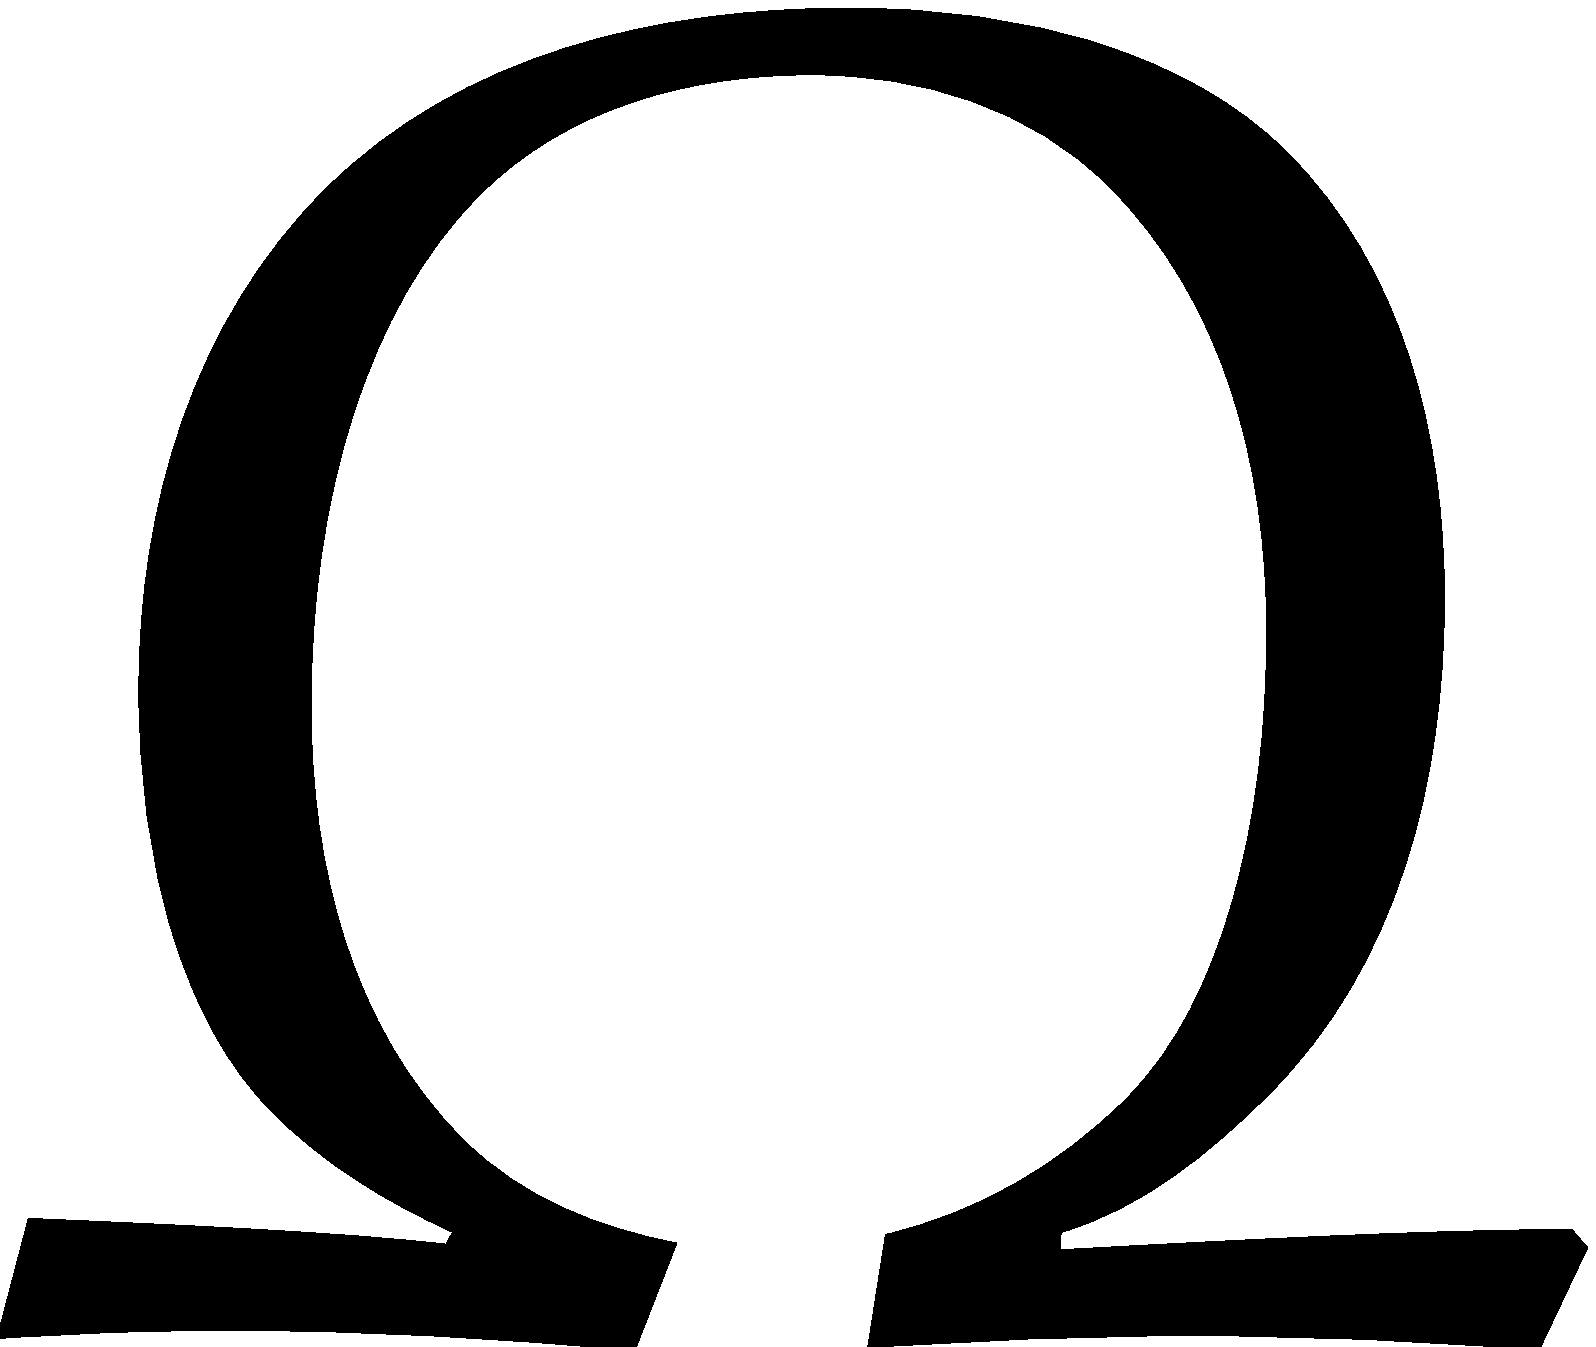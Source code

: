 % $Id: omega_logo.mp 4015 2013-01-03 16:04:18Z jr_reuter $
%
%  Copyright (C) 1999-2013 by 
%
%      Wolfgang Kilian <kilian@physik.uni-siegen.de>
%      Thorsten Ohl <ohl@physik.uni-wuerzburg.de>
%      Juergen Reuter <juergen.reuter@desy.de>
%      Christian Speckner <cnspeckn@googlemail.com>
%
%  WHIZARD is free software; you can redistribute it and/or modify it
%  under the terms of the GNU General Public License as published by 
%  the Free Software Foundation; either version 2, or (at your option)
%  any later version.
%
%  WHIZARD is distributed in the hope that it will be useful, but
%  WITHOUT ANY WARRANTY; without even the implied warranty of
%  MERCHANTABILITY or FITNESS FOR A PARTICULAR PURPOSE.  See the 
%  GNU General Public License for more details.
%
%  You should have received a copy of the GNU General Public License
%  along with this program; if not, write to the Free Software
%  Foundation, Inc., 675 Mass Ave, Cambridge, MA 02139, USA.
%
%%%%%%%%%%%%%%%%%%%%%%%%%%%%%%%%%%%%%%%%%%%%%%%%%%%%%%%%%%%%%%%%%%%%%%%%
%  These are the capital Omegas in the AMS Euler fonts,
%  adapted to Metapost.
%%%%%%%%%%%%%%%%%%%%%%%%%%%%%%%%%%%%%%%%%%%%%%%%%%%%%%%%%%%%%%%%%%%%%%%%

% These all in bitpad numbers (.001"):
     programem =      3700;     
     baseline  =     0;
     capheight =     2560;

ptsize = 700;
leftside = rightside = 0h;

if unknown xscale_factor: xscale_factor := 1; fi
h = ptsize * xscale_factor / programem;
v = ptsize / programem;

save_leftside:=leftside; save_rightside:=rightside;
def more_side(expr s_sharp) =
 leftside:=save_leftside+s_sharp; rightside:=save_rightside+s_sharp;
enddef;

% ----- Fontbegin, Charbegin -----------------------------------
% --------------------------------------------------------------

transform rot;

def charbegin(expr c,w_sharp,h_sharp,d_sharp) =
  begingroup
    beginfig(c);
      W := w_sharp*pt;
      chardx:=round(W+leftside+rightside);
      charwd:=w_sharp+leftside+rightside;    charht:=h_sharp;  chardp:=d_sharp;
      charic:=0; clearxy; clearit; clearpen;
      rot := identity;
      pair tiept[];
 enddef;

def endchar =
      % setbounds currentpicture to
      %   (0,-chardp)--(charwd,-chardp)--(charwd,charht)--(0,charht)--cycle;
    endfig;
  endgroup
enddef;

def mathcorr(expr subwidth_sharp) = % DEK
 charic:=subwidth_sharp; charwd:=charwd-charic;
enddef;

% Adjusting stems
% revised by DEK to allow highres adjustments, 11 Aug 87

vardef set_stem_round(expr slo,s,shi,clo,c,chi) =
 stem_lo:=slo*h; stem_hi:=shi*h; stem_norm:=s*h;
 curve_lo:=clo*h; curve_hi:=chi*h; curve_norm:=c*h;
  save a,b;
  a-b = round (stem_norm - curve_norm);
  a = round(.5(stem_norm + curve_norm + a - b));
  stem_norm_corr := a-stem_norm; % a is normal stem width in pixels
  curve_norm_corr := b-curve_norm; % b is normal curve width in pixels
enddef;

def no_stem_round = set_stem_round(-1,-1,-1,-1,-1,-1) enddef;
no_stem_round; % default is to do ordinary rounding

% The |stem_round| macro rounds its argument, forcing numbers that look like
% stem widths to round near to |stem_norm|, and similarly forcing vertical curve
% weights to round near to |curve_norm|.

def stem_round primary w = if w<0: -stem_rnd(-w) else: stem_rnd(w) fi enddef;

def stem_rnd(expr w) =
    round(w
    if (stem_lo<=w) and (w<=stem_hi): +stem_norm_corr
    elseif (curve_lo<=w) and (w<=curve_hi): +curve_norm_corr
    fi)
enddef;

% Filling cyclic paths with step width adjustment and rounding

% Before calling the |adj_fill| macro, the user should set up an
% array |t[]| and a nonnegative integer |n| so that |t[1]| through |t[n]|
% are time values on some cyclic path |p|.  It should be true that |t[i]<t[j]|
% whenever |i<j|.  Also |t[n]-t[1]| should be less than the length of |p|.
% The |adj_fill| macro takes four lists of time values given as indices into
% the |t| array.  The avoids the necessity of writing \MF\ macros to sort
% the time values.
% Groups of paths are allowed to have points ``tied together.''  This is
% implemented by saving coordinates in a special array of type |pair|
% called |tiept|.  If a path contains a point that is tied to a point in
% an already computed path, then the adjusted coordinates of that point will
% be saved in the |tiept| array.  This array should be made unknown before
% starting a new group of paths; e.g., in |beginchar|.


% Make |y'a| and |y'b| rounded versions of |y.a| and |y.b|, so that
% |y'a-y'b| is as close as possible to |y.a-y.b|.
% If a time value is given as both fixed and vertical or horizontal then
% |y'a| or |y'b| or both may already be known.  Then we just round what
% we can.

vardef rnd_pr_y(suffix a, b) =
  if known y'a: if unknown y'b: y'b-y'a=round(y.b-y.a); fi
  elseif known y'b: y'b-y'a=round(y.b-y.a);
  else:
    y'a-y'b = round(y.a-y.b);
    y'a = round(.5(y.a + y.b + y'a - y'b));
  fi
enddef;

% Rounding |x| coordinates is similar except we use the special |stem_round|
% routine.

vardef rnd_pr_x(suffix a, b) =
% use the next line if you want to see what channel settings are reasonable
% (also set tracingtitles:=1 in such a case)
% message decimal t.a&","&decimal t.b&":"&decimal((x.b-x.a)/h);
  if known x'a: if unknown x'b: x'b-x'a=stem_round(x.b-x.a); fi
  elseif known x'b: x'b-x'a=stem_round(x.b-x.a);
  else:
    x'a-x'b = stem_round(x.a-x.b);
    x'a = round(.5(x.a + x.b + x'a - x'b));
  fi
enddef;



% Set up a transform |curtx=tx.a| that takes |x.a| into |x'a| and |x.b|
% into |x'b| without slanting or changing $y$-components.

vardef set_tx(suffix a,b) =
  save u,v;
  xypart tx.a = yxpart tx.a = 0;
  (x.a,0) transformed tx.a = (x'a,0);
  (u,v) = (x.b,1) transformed tx.a - (x'b,1);
  if known u: xxpart tx.a = yypart tx.a = 1;
        else: (u,v)=origin;
  fi
  curtx := tx.a
enddef;


% Set up a transform |curty=ty.a| that takes |y.a| into |y'a| and |y.b|
% into |y'b| without slanting or changing $x$-components.

vardef set_ty(suffix a,b) =
  save u,v;
  xypart ty.a = yxpart ty.a = 0;
  (0,y.a) transformed ty.a = (0,y'a);
  (u,v) = (1,y.b) transformed ty.a - (1,y'b);
  if known v: xxpart ty.a = yypart ty.a = 1;
        else: (u,v)=origin;
  fi
  curty := ty.a
enddef;


% The following macros ensure that |x'i| or |y'i| agree with the current
% transform.  It is important that this be done for all relevant |i| each
% time |set_tx| or |set_ty| is called.  Since some points may be tied to
% others, this can affect which |x'j| and |y'j| are known.  Future calls to
% |set_tx| and |set_ty| should be based on the most up to date possible
% information.

vardef yset@# = (0,y'@#) = (0,y@#) transformed curty; enddef;
vardef xset@# = (x'@#,0) = (x@#,0) transformed curtx; enddef;


% Apply |set_txy| to each pair indices |a,b| such that |xy'[a]| and |xy'[b]|
% are known, but |xy'[c] is unknown for all |c| between |a| and |b|.
% This leaves the appropriate initial transformation in |curtx| or |curty|.
% The |xyset| parameter is either |xset| or |yset| as explained above.

vardef set_trans(suffix xy, set_txy, xyset) =
  save previ, firsti;
  for i=1 upto n: if known xy'[i]:
      if known firsti:
     set_txy([previ], [i]);
     for j=previ+1 upto i-1: xyset[j]; endfor
      else: firsti = i;
      fi
      previ := i;
  fi endfor     
  if known firsti:
    for i=1 upto firsti: if known xy'[i]:
      set_txy([previ], [i]);
      if previ>=firsti:
     for j=previ+1 upto n: xyset[j]; endfor
     for j=1 upto i-1: xyset[j]; endfor
      else:
     for j=previ+1 upto i-1: xyset[j]; endfor
      fi
      previ:=i;
    fi endfor
  else:
    for i=1 upto n: xyset[i]; endfor
  fi
enddef;



% Return the transformed $i$th segement of |p_path| as defined by the time
% values in |t[]|, updating |curtx| and |curty| if appropriate.

vardef new_seg(expr i) =
  save p; path p;
  if known tx[i]: curtx:=tx[i]; fi
  if known ty[i]: curty:=ty[i]; fi
  p = subpath (t[i],t[i+1]) of p_path transformed (curtx transformed curty);
  p
enddef;



% The following macros are used only when |t| entries are readjusted:


% Find the first time on the path |p| where the direction is |dir| or |-dir|.

def extremetime expr dir of p =
  begingroup save a,b;
  a = directiontime dir of p; if a<0: a:=infinity; fi
  b = directiontime -dir of p; if b<0: b:=infinity; fi
  if a<b: a else: b fi
  endgroup
enddef;


% Adjust the time value |tt| to the nearest time when the direction of |p_path|
% is |dir| or |-dir|.

vardef adj_t(suffix tt)(expr dir) =
  save p, a, b; path p;
  p = subpath (tt,tt+nn) of p_path & cycle;
  a = extremetime dir of p;
  a := if a<1: a[tt,floor tt+1] else: a+floor tt fi;
  b = extremetime dir of reverse p;
  b := if b<1: b[tt,ceiling tt-1] else: ceiling tt - b fi;
  tt := if b+a>2tt: b else: a fi;
enddef;


% Issue an error message when |t[i]>t[i+1]| after the above adjustment process.

vardef bad_order(expr i) =
  initerim showstopping:=0;
  show t[i], t[i+1];
  errmessage "Adjusted t entries "&decimal i&" and "&decimal(i+1)
          &" are out of order. (See above)";
enddef;


% The |adj_fill| macro performs the entire adjustment and filling based on
% the following parameters: a list |tfx| of |t| indices for points whose
% $x$-coordinates should not be moved during the adjustment process, a similar
% list |tfy| for $y$-coordinates, a list of pairs $(i,j)$ where $i$ is a |t|
% index and |tiept[j]| is the corresponding tie point, lists |tv| and |th| of
% pairs of |t| indices that correspond to opposite sides of vertical and
% horizontal strokes, and finally a cyclic path |p|.  (Note the scaling by |h|
% and |v|.)

vardef adj_fill@#(text tfx, tfy, tie, tv, th)(expr p) =
% message str@#; % that's for use with the stem-round message above
  save p_path, nn, x, y, tx, ty, curtx, curty;
  path p_path, p_path';
  transform tx[], ty[], curtx, curty;
  p_path = p transformed (identity xscaled h yscaled v transformed rot);
  nn = length p_path;
    forsuffixes i=tfx: x.fix.i=1; endfor          % Prepare for |adj_t| calls.
    forsuffixes i=tfy: y.fix.i=1; endfor
    for w=1 tv: if pair w: (x.fix[xpart w],x.fix[ypart w]) = (1,1); fi endfor
    for w=1 th: if pair w: (y.fix[xpart w],y.fix[ypart w]) = (1,1); fi endfor
    for i=1 upto n:
      if t[i]>floor t[i]:
     if unknown x.fix[i]: adj_t(t[i],right); fi
     if unknown y.fix[i]: adj_t(t[i],up); fi
      fi
    endfor
    t[n+1] := t1+nn;
    for i=1 upto n: if t[i]>t[i+1]: bad_order(i); fi endfor
  for i=1 upto n: z[i] = point t[i] of p_path; endfor
  forsuffixes i=tfx: x'i =x.i; endfor
  forsuffixes i=tfy: y'i =y.i; endfor
  for w=1 tie: if pair w: z'[xpart w] = tiept[ypart w]; fi endfor
  for w=1 tv: if pair w: rnd_pr_x([xpart w], [ypart w]); fi endfor
  for w=1 th: if pair w: rnd_pr_y([xpart w], [ypart w]); fi endfor
  curtx=curty=identity;
  set_trans(x, set_tx, xset);
  set_trans(y, set_ty, yset);
  p_path' = if n=0: p_path else:
              for i=1 upto n: new_seg(i)-- endfor cycle
         fi;
  begingroup save currenttransform;
  transform currenttransform; currenttransform:=identity;
  if known fillwhite:
     draw p_path' withpen pencircle scaled 4;     % was scaled 2
  else:
    begingroup save pic;               % Now fill
    picture pic;
    pic=currentpicture;
    currentpicture:=nullpicture;
    fill p_path';
    % cull currentpicture dropping origin;
    addto currentpicture also pic;
    endgroup;
  fi
  endgroup;
enddef;

% UPPERCASE GREEK CHARACTERS
set_stem_round(270,290,320,321,335,367); % DEK
more_side(100h);
%upper case Omega     

charbegin( 1, 3042h, capheight*v, baseline );
n := 13;
t1 := 2;
t2 := 5;
t3 := 8;
t4 := 10;
t5 := 13;
t6 := 14;
t7 := 16.36;
t8 := 18;
t9 := 20;
t10 := 23;
t11 := 25;
t12 := 29;
t13 := 29.48;

adj_fill.A(1, 5, 8, 12)                    % fixed x points
     ()                         % fixed y points
     ()                         % tied points
     ((4,9), (2,11))                    % verticals
     ((6,7), (3,10), (1,13))               % horizontals
     ((3021,188){-30,35}...{-30,35}          % 0
      (2991,223){-1,0}...{-738,-41}          % 1
      (2018,184){1,33}...{1,33}          % 2
      (2019,217){564,169}...               % 3
      (2412,479){1,1}...               % 4
      (2746,1425){0,1}...               % 5
      (2446,2275){-1,1}...               % 6
      (2098,2478){-833,274}...          % *7
      (1613,2549){-1,0}...               % 8
      (617,2203){-1,-1}...               % 9
      (263,1251){0,-1}...               % 10
      (330,776){256,-808}...               % *11
      (519,443){1,-1}...{627,-285}          % 12
      (861,216){-12,-23}...{-12,-23}          % 13
      (849,193){-248,29}...{-555,24}          % 14
      (54,242)--                    % 15
      (-6,14){701,52}...{356,-33}          % 16
      (1208,-9){80,205}...{80,205}          % 17
      (1288,196){-787,148}...          % 18
      (880,393){-1,1}...               % 19
      (590,1217){0,1}...               % 20
      (674,1784){322,975}...               % *21
      (912,2192){1,1}...               % 22
      (1543,2420){1,0}...               % 23
      (2110,2208){1,-1}...               % 24
      (2411,1362){0,-1}...               % 25
      (2341,830){-268,-893}...          % *26
      (2143,469){-1,-1}...{-469,-109}     % 27
      (1685,211){-34,-216}...{-34,-216}     % 28
      (1651,-5){676,50}...{317,-26}          % 29
      (2929,-9)--cycle);               % 30

endchar;

charbegin( 2, 3026h, capheight*v, baseline );
n := 12;
t1 := 1;
t2 := 4;
t3 := 7;
t4 := 10;
t5 := 12;
t6 := 16;
t7 := 18;
t8 := 20;
t9 := 22;
t10 := 24;
t11 := 28;
t12 := 29;

adj_fill.A(1, 5, 7, 11)                    % fixed x points
     ()                         % fixed y points
     ()                         % tied points
     ((4,8), (2,10))                    % verticals
     ((5,6), (3,9), (1,12))               % horizontals
     ((3022,390){-1,0}...{-748,-44}          % 0
      (1980,344){5,35}...{5,35}          % 1
      (1985,379){398,51}...               % 2
      (2497,669){1,1}...               % 3
      (2781,1461){0,1}...               % 4
      (2503,2284){-1,1}...               % 5
      (2111,2510){-944,305}...          % *6
      (1559,2589){-1,0}...               % 7
      (972,2506){-1000,-319}...          % *8
      (559,2270){-1,-1}...               % 9
      (227,1425){0,-1}...{609,-202}          % 10
      (971,375){5,-21}...{5,-21}          % 11
      (976,354){-1,0}...{-605,55}          % 12
      (82,405)--                    % 13
      (-12,53){21,-42}...{21,-42}          % 14
      (9,11){680,37}...               % 15
      (604,30){1,0}...{315,-24}          % 16
      (1213,11){109,342}...{109,342}          % 17
      (1322,353){-12,4}...               % 18
      (880,728){-611,1027}...          % *19
      (711,1380){0,1}...               % 20
      (1007,2264){1,1}...               % 21
      (1525,2439){1,0}...               % 22
      (2007,2269){1,-1}...               % 23
      (2309,1401){0,-1}...               % 24
      (2247,906){-240,-825}...          % *25
      (2069,576){-1,-1}...{-501,-131}     % 26
      (1682,349){-88,-352}...{-88,-352}     % 27
      (1594,-3){648,52}...               % 28
      (2286,20){1,0}...{274,-19}          % 29
      (2900,-17)--cycle);               % 30

  endchar;

% UPPER CASE DUBBAYA
more_side(200h);
charbegin( 3, 3658h, capheight*v, baseline );

n := 13;
t1 := 0;
t2 := 3;
t3 := 4;
t4 := 6;
t5 := 9;
t6 := 11;
t7 := 12;
t8 := 13;
t9 := 18;
t10 := 21;
t11 := 24;
t12 := 26;
t13 := 27;

adj_fill.A(3, 12)                    % fixed x points
     (1, 13)                         % fixed y points
     ((1,1), (13,1))                    % tied points
     ((6,7))                         % verticals
     ((7,8), (5,9), (4,10), (2,11))          % horizontals
     ((3822,2548){-298,-50}...{-298,-50}     % 0
      (3524,2498){-247,-428}...          % 1
      (2574,539){-269,-585}...{-30,-28}     % 2
      (2544,511){-41,49}...               % 3
      (2503,560){-110,499}...{-117,780}     % 4
      (2144,2529){-26,24}...{-26,24}          % 5
      (2118,2553){-283,-108}...{-283,-108}     % 6
      (1835,2445){-185,-535}...          % 7
      (1025,597){-144,-306}...{-30,-15}     % 8
      (995,582){-23,22}...               % 9
      (972,604){-52,237}...{-146,781}     % 10
      (555,2549){-606,-11}...{-606,-11}     % 11
      (-51,2538)--                    % 12
      (-44,2423){414,-111}...          % 13
      (122,2375){264,-74}...               % 14
      (222,2273){125,-318}...          % 15
      (480,1389){548,-2296}...{76,-418}     % *16
      (770,-23){39,-17}...{39,-17}          % 17
      (809,-40){237,106}...{237,106}          % 18
      (1046,66){247,751}...               % 19
      (1825,1985){159,324}...                 % 20
      (1859,2029)...                    % 21
      (1884,1984){121,-550}...{79,-458}     % 22
      (2285,-12){46,-27}...{46,-27}          % 23
      (2331,-39){223,98}...{223,98}          % 24
      (2554,59){277,679}...{322,523}          % 25
      (3822,2471){0,77}...{0,77}          % 26
      (3822,2548)--cycle);               % 27

  endchar;

end.
